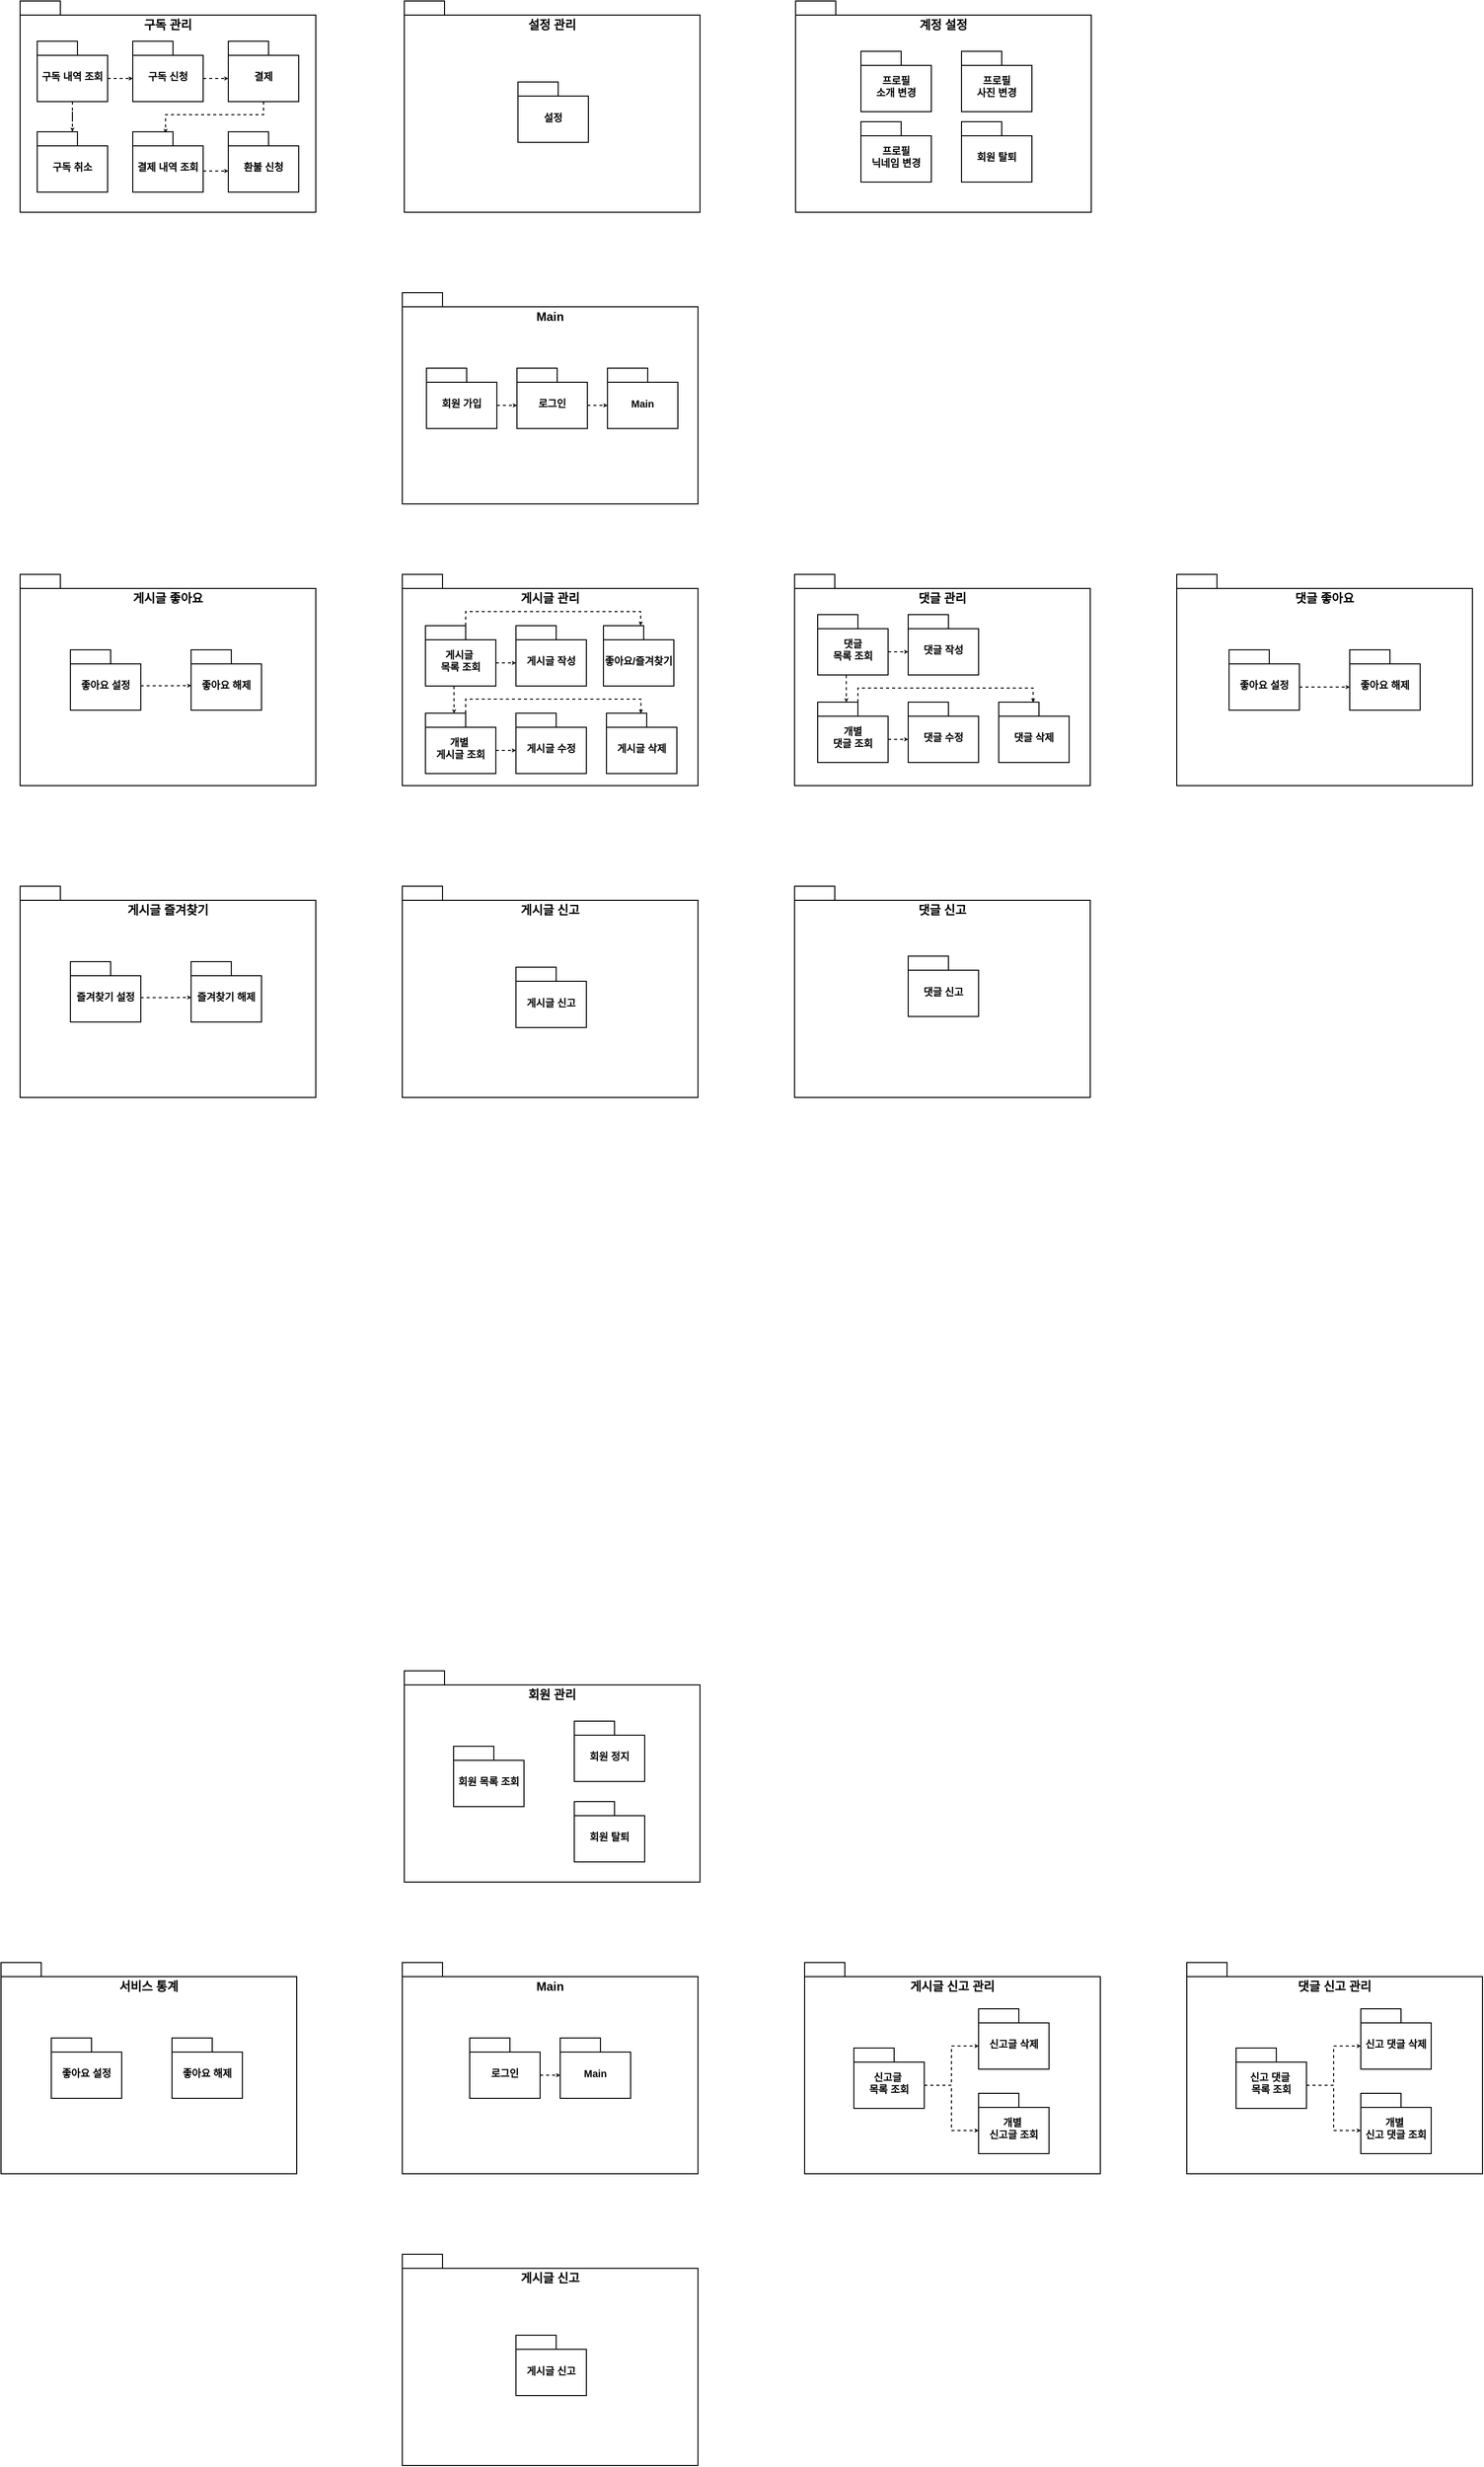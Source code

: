 <mxfile version="28.0.5">
  <diagram name="페이지-1" id="LSf1G-oPDong2yc2xEMc">
    <mxGraphModel dx="2032" dy="1912" grid="1" gridSize="10" guides="1" tooltips="1" connect="1" arrows="1" fold="1" page="1" pageScale="1" pageWidth="827" pageHeight="1169" math="0" shadow="0">
      <root>
        <mxCell id="0" />
        <mxCell id="1" parent="0" />
        <mxCell id="U2t62KzwQnv9q3FTE6Ki-7" value="게시글 관리" style="shape=folder;fontStyle=1;spacingTop=10;tabWidth=40;tabHeight=14;tabPosition=left;html=1;whiteSpace=wrap;verticalAlign=top;" parent="1" vertex="1">
          <mxGeometry x="90" y="80" width="294" height="210" as="geometry" />
        </mxCell>
        <mxCell id="U2t62KzwQnv9q3FTE6Ki-10" value="게시글&amp;nbsp;&lt;div&gt;목록 조회&lt;/div&gt;" style="shape=folder;fontStyle=1;spacingTop=10;tabWidth=40;tabHeight=14;tabPosition=left;html=1;whiteSpace=wrap;verticalAlign=middle;fontSize=10;" parent="1" vertex="1">
          <mxGeometry x="113" y="131" width="70" height="60" as="geometry" />
        </mxCell>
        <mxCell id="U2t62KzwQnv9q3FTE6Ki-11" value="게시글 작성" style="shape=folder;fontStyle=1;spacingTop=10;tabWidth=40;tabHeight=14;tabPosition=left;html=1;whiteSpace=wrap;verticalAlign=middle;fontSize=10;" parent="1" vertex="1">
          <mxGeometry x="203" y="131" width="70" height="60" as="geometry" />
        </mxCell>
        <mxCell id="U2t62KzwQnv9q3FTE6Ki-12" value="게시글 수정" style="shape=folder;fontStyle=1;spacingTop=10;tabWidth=40;tabHeight=14;tabPosition=left;html=1;whiteSpace=wrap;verticalAlign=middle;fontSize=10;" parent="1" vertex="1">
          <mxGeometry x="203" y="218" width="70" height="60" as="geometry" />
        </mxCell>
        <mxCell id="U2t62KzwQnv9q3FTE6Ki-13" value="개별&amp;nbsp;&lt;div&gt;게시글&amp;nbsp;&lt;span style=&quot;background-color: transparent; color: light-dark(rgb(0, 0, 0), rgb(255, 255, 255));&quot;&gt;조회&lt;/span&gt;&lt;/div&gt;" style="shape=folder;fontStyle=1;spacingTop=10;tabWidth=40;tabHeight=14;tabPosition=left;html=1;whiteSpace=wrap;verticalAlign=middle;fontSize=10;" parent="1" vertex="1">
          <mxGeometry x="113" y="218" width="70" height="60" as="geometry" />
        </mxCell>
        <mxCell id="U2t62KzwQnv9q3FTE6Ki-14" value="게시글 삭제" style="shape=folder;fontStyle=1;spacingTop=10;tabWidth=40;tabHeight=14;tabPosition=left;html=1;whiteSpace=wrap;verticalAlign=middle;fontSize=10;" parent="1" vertex="1">
          <mxGeometry x="293" y="218" width="70" height="60" as="geometry" />
        </mxCell>
        <mxCell id="U2t62KzwQnv9q3FTE6Ki-16" style="edgeStyle=orthogonalEdgeStyle;rounded=0;orthogonalLoop=1;jettySize=auto;html=1;exitX=0;exitY=0;exitDx=70;exitDy=37;exitPerimeter=0;entryX=0;entryY=0;entryDx=0;entryDy=37;entryPerimeter=0;dashed=1;startSize=1;endSize=1;" parent="1" source="U2t62KzwQnv9q3FTE6Ki-10" target="U2t62KzwQnv9q3FTE6Ki-11" edge="1">
          <mxGeometry relative="1" as="geometry" />
        </mxCell>
        <mxCell id="U2t62KzwQnv9q3FTE6Ki-19" style="edgeStyle=orthogonalEdgeStyle;rounded=0;orthogonalLoop=1;jettySize=auto;html=1;exitX=0.405;exitY=1.003;exitDx=0;exitDy=0;exitPerimeter=0;entryX=0.407;entryY=0.003;entryDx=0;entryDy=0;entryPerimeter=0;dashed=1;startSize=1;endSize=1;" parent="1" source="U2t62KzwQnv9q3FTE6Ki-10" target="U2t62KzwQnv9q3FTE6Ki-13" edge="1">
          <mxGeometry relative="1" as="geometry">
            <mxPoint x="141.31" y="191.24" as="sourcePoint" />
            <mxPoint x="141.52" y="217.52" as="targetPoint" />
          </mxGeometry>
        </mxCell>
        <mxCell id="U2t62KzwQnv9q3FTE6Ki-21" style="edgeStyle=orthogonalEdgeStyle;rounded=0;orthogonalLoop=1;jettySize=auto;html=1;exitX=0;exitY=0;exitDx=70;exitDy=37;exitPerimeter=0;entryX=0;entryY=0;entryDx=0;entryDy=37;entryPerimeter=0;dashed=1;strokeColor=default;align=center;verticalAlign=middle;fontFamily=Helvetica;fontSize=11;fontColor=default;labelBackgroundColor=default;startSize=1;endArrow=classic;endSize=1;" parent="1" source="U2t62KzwQnv9q3FTE6Ki-13" target="U2t62KzwQnv9q3FTE6Ki-12" edge="1">
          <mxGeometry relative="1" as="geometry" />
        </mxCell>
        <mxCell id="U2t62KzwQnv9q3FTE6Ki-23" style="edgeStyle=orthogonalEdgeStyle;rounded=0;orthogonalLoop=1;jettySize=auto;html=1;exitX=0;exitY=0;exitDx=40;exitDy=0;exitPerimeter=0;entryX=0.489;entryY=0.006;entryDx=0;entryDy=0;entryPerimeter=0;dashed=1;strokeColor=default;align=center;verticalAlign=middle;fontFamily=Helvetica;fontSize=11;fontColor=default;labelBackgroundColor=default;startSize=1;endArrow=classic;endSize=1;" parent="1" source="U2t62KzwQnv9q3FTE6Ki-13" target="U2t62KzwQnv9q3FTE6Ki-14" edge="1">
          <mxGeometry relative="1" as="geometry">
            <mxPoint x="310" y="201" as="sourcePoint" />
            <mxPoint x="330" y="201" as="targetPoint" />
            <Array as="points">
              <mxPoint x="153" y="204" />
              <mxPoint x="327" y="204" />
            </Array>
          </mxGeometry>
        </mxCell>
        <mxCell id="U2t62KzwQnv9q3FTE6Ki-25" value="댓글 관리" style="shape=folder;fontStyle=1;spacingTop=10;tabWidth=40;tabHeight=14;tabPosition=left;html=1;whiteSpace=wrap;verticalAlign=top;" parent="1" vertex="1">
          <mxGeometry x="480" y="80" width="294" height="210" as="geometry" />
        </mxCell>
        <mxCell id="U2t62KzwQnv9q3FTE6Ki-26" value="댓글&lt;br&gt;&lt;div&gt;목록 조회&lt;/div&gt;" style="shape=folder;fontStyle=1;spacingTop=10;tabWidth=40;tabHeight=14;tabPosition=left;html=1;whiteSpace=wrap;verticalAlign=middle;fontSize=10;" parent="1" vertex="1">
          <mxGeometry x="503" y="120" width="70" height="60" as="geometry" />
        </mxCell>
        <mxCell id="U2t62KzwQnv9q3FTE6Ki-27" value="댓글 작성" style="shape=folder;fontStyle=1;spacingTop=10;tabWidth=40;tabHeight=14;tabPosition=left;html=1;whiteSpace=wrap;verticalAlign=middle;fontSize=10;" parent="1" vertex="1">
          <mxGeometry x="593" y="120" width="70" height="60" as="geometry" />
        </mxCell>
        <mxCell id="U2t62KzwQnv9q3FTE6Ki-28" value="댓글 수정" style="shape=folder;fontStyle=1;spacingTop=10;tabWidth=40;tabHeight=14;tabPosition=left;html=1;whiteSpace=wrap;verticalAlign=middle;fontSize=10;" parent="1" vertex="1">
          <mxGeometry x="593" y="207" width="70" height="60" as="geometry" />
        </mxCell>
        <mxCell id="U2t62KzwQnv9q3FTE6Ki-29" value="개별&lt;br&gt;&lt;div&gt;댓글&amp;nbsp;&lt;span style=&quot;background-color: transparent; color: light-dark(rgb(0, 0, 0), rgb(255, 255, 255));&quot;&gt;조회&lt;/span&gt;&lt;/div&gt;" style="shape=folder;fontStyle=1;spacingTop=10;tabWidth=40;tabHeight=14;tabPosition=left;html=1;whiteSpace=wrap;verticalAlign=middle;fontSize=10;" parent="1" vertex="1">
          <mxGeometry x="503" y="207" width="70" height="60" as="geometry" />
        </mxCell>
        <mxCell id="U2t62KzwQnv9q3FTE6Ki-30" value="댓글 삭제" style="shape=folder;fontStyle=1;spacingTop=10;tabWidth=40;tabHeight=14;tabPosition=left;html=1;whiteSpace=wrap;verticalAlign=middle;fontSize=10;" parent="1" vertex="1">
          <mxGeometry x="683" y="207" width="70" height="60" as="geometry" />
        </mxCell>
        <mxCell id="U2t62KzwQnv9q3FTE6Ki-31" style="edgeStyle=orthogonalEdgeStyle;rounded=0;orthogonalLoop=1;jettySize=auto;html=1;exitX=0;exitY=0;exitDx=70;exitDy=37;exitPerimeter=0;entryX=0;entryY=0;entryDx=0;entryDy=37;entryPerimeter=0;dashed=1;startSize=1;endSize=1;" parent="1" source="U2t62KzwQnv9q3FTE6Ki-26" target="U2t62KzwQnv9q3FTE6Ki-27" edge="1">
          <mxGeometry relative="1" as="geometry" />
        </mxCell>
        <mxCell id="U2t62KzwQnv9q3FTE6Ki-32" style="edgeStyle=orthogonalEdgeStyle;rounded=0;orthogonalLoop=1;jettySize=auto;html=1;exitX=0.405;exitY=1.003;exitDx=0;exitDy=0;exitPerimeter=0;entryX=0.407;entryY=0.003;entryDx=0;entryDy=0;entryPerimeter=0;dashed=1;startSize=1;endSize=1;" parent="1" source="U2t62KzwQnv9q3FTE6Ki-26" target="U2t62KzwQnv9q3FTE6Ki-29" edge="1">
          <mxGeometry relative="1" as="geometry">
            <mxPoint x="531.31" y="180.24" as="sourcePoint" />
            <mxPoint x="531.52" y="206.52" as="targetPoint" />
          </mxGeometry>
        </mxCell>
        <mxCell id="U2t62KzwQnv9q3FTE6Ki-33" style="edgeStyle=orthogonalEdgeStyle;rounded=0;orthogonalLoop=1;jettySize=auto;html=1;exitX=0;exitY=0;exitDx=70;exitDy=37;exitPerimeter=0;entryX=0;entryY=0;entryDx=0;entryDy=37;entryPerimeter=0;dashed=1;strokeColor=default;align=center;verticalAlign=middle;fontFamily=Helvetica;fontSize=11;fontColor=default;labelBackgroundColor=default;startSize=1;endArrow=classic;endSize=1;" parent="1" source="U2t62KzwQnv9q3FTE6Ki-29" target="U2t62KzwQnv9q3FTE6Ki-28" edge="1">
          <mxGeometry relative="1" as="geometry" />
        </mxCell>
        <mxCell id="U2t62KzwQnv9q3FTE6Ki-34" style="edgeStyle=orthogonalEdgeStyle;rounded=0;orthogonalLoop=1;jettySize=auto;html=1;exitX=0;exitY=0;exitDx=40;exitDy=0;exitPerimeter=0;entryX=0.489;entryY=0.006;entryDx=0;entryDy=0;entryPerimeter=0;dashed=1;strokeColor=default;align=center;verticalAlign=middle;fontFamily=Helvetica;fontSize=11;fontColor=default;labelBackgroundColor=default;startSize=1;endArrow=classic;endSize=1;" parent="1" source="U2t62KzwQnv9q3FTE6Ki-29" target="U2t62KzwQnv9q3FTE6Ki-30" edge="1">
          <mxGeometry relative="1" as="geometry">
            <mxPoint x="700" y="190" as="sourcePoint" />
            <mxPoint x="720" y="190" as="targetPoint" />
            <Array as="points">
              <mxPoint x="543" y="193" />
              <mxPoint x="717" y="193" />
            </Array>
          </mxGeometry>
        </mxCell>
        <mxCell id="U2t62KzwQnv9q3FTE6Ki-35" value="Main" style="shape=folder;fontStyle=1;spacingTop=10;tabWidth=40;tabHeight=14;tabPosition=left;html=1;whiteSpace=wrap;verticalAlign=top;" parent="1" vertex="1">
          <mxGeometry x="90" y="-200" width="294" height="210" as="geometry" />
        </mxCell>
        <mxCell id="U2t62KzwQnv9q3FTE6Ki-36" value="로그인" style="shape=folder;fontStyle=1;spacingTop=10;tabWidth=40;tabHeight=14;tabPosition=left;html=1;whiteSpace=wrap;verticalAlign=middle;fontSize=10;" parent="1" vertex="1">
          <mxGeometry x="204" y="-125" width="70" height="60" as="geometry" />
        </mxCell>
        <mxCell id="U2t62KzwQnv9q3FTE6Ki-37" value="Main" style="shape=folder;fontStyle=1;spacingTop=10;tabWidth=40;tabHeight=14;tabPosition=left;html=1;whiteSpace=wrap;verticalAlign=middle;fontSize=10;" parent="1" vertex="1">
          <mxGeometry x="294" y="-125" width="70" height="60" as="geometry" />
        </mxCell>
        <mxCell id="U2t62KzwQnv9q3FTE6Ki-41" style="edgeStyle=orthogonalEdgeStyle;rounded=0;orthogonalLoop=1;jettySize=auto;html=1;exitX=0;exitY=0;exitDx=70;exitDy=37;exitPerimeter=0;entryX=0;entryY=0;entryDx=0;entryDy=37;entryPerimeter=0;dashed=1;startSize=1;endSize=1;" parent="1" source="U2t62KzwQnv9q3FTE6Ki-36" target="U2t62KzwQnv9q3FTE6Ki-37" edge="1">
          <mxGeometry relative="1" as="geometry" />
        </mxCell>
        <mxCell id="U2t62KzwQnv9q3FTE6Ki-45" style="edgeStyle=orthogonalEdgeStyle;rounded=0;orthogonalLoop=1;jettySize=auto;html=1;exitX=0;exitY=0;exitDx=70;exitDy=37;exitPerimeter=0;entryX=0;entryY=0;entryDx=0;entryDy=37;entryPerimeter=0;dashed=1;startSize=1;endSize=1;" parent="1" source="U2t62KzwQnv9q3FTE6Ki-46" edge="1">
          <mxGeometry relative="1" as="geometry">
            <mxPoint x="204" y="-88" as="targetPoint" />
          </mxGeometry>
        </mxCell>
        <mxCell id="U2t62KzwQnv9q3FTE6Ki-46" value="회원 가입" style="shape=folder;fontStyle=1;spacingTop=10;tabWidth=40;tabHeight=14;tabPosition=left;html=1;whiteSpace=wrap;verticalAlign=middle;fontSize=10;" parent="1" vertex="1">
          <mxGeometry x="114" y="-125" width="70" height="60" as="geometry" />
        </mxCell>
        <mxCell id="U2t62KzwQnv9q3FTE6Ki-47" value="좋아요/즐겨찾기" style="shape=folder;fontStyle=1;spacingTop=10;tabWidth=40;tabHeight=14;tabPosition=left;html=1;whiteSpace=wrap;verticalAlign=middle;fontSize=10;" parent="1" vertex="1">
          <mxGeometry x="290" y="131" width="70" height="60" as="geometry" />
        </mxCell>
        <mxCell id="U2t62KzwQnv9q3FTE6Ki-48" style="edgeStyle=orthogonalEdgeStyle;rounded=0;orthogonalLoop=1;jettySize=auto;html=1;exitX=0;exitY=0;exitDx=40;exitDy=0;exitPerimeter=0;entryX=0.489;entryY=0.006;entryDx=0;entryDy=0;entryPerimeter=0;dashed=1;strokeColor=default;align=center;verticalAlign=middle;fontFamily=Helvetica;fontSize=11;fontColor=default;labelBackgroundColor=default;startSize=1;endArrow=classic;endSize=1;" parent="1" edge="1">
          <mxGeometry relative="1" as="geometry">
            <mxPoint x="153" y="131" as="sourcePoint" />
            <mxPoint x="327" y="131" as="targetPoint" />
            <Array as="points">
              <mxPoint x="153" y="117" />
              <mxPoint x="327" y="117" />
            </Array>
          </mxGeometry>
        </mxCell>
        <mxCell id="U2t62KzwQnv9q3FTE6Ki-49" value="게시글 신고" style="shape=folder;fontStyle=1;spacingTop=10;tabWidth=40;tabHeight=14;tabPosition=left;html=1;whiteSpace=wrap;verticalAlign=top;" parent="1" vertex="1">
          <mxGeometry x="90" y="390" width="294" height="210" as="geometry" />
        </mxCell>
        <mxCell id="U2t62KzwQnv9q3FTE6Ki-50" value="게시글 신고" style="shape=folder;fontStyle=1;spacingTop=10;tabWidth=40;tabHeight=14;tabPosition=left;html=1;whiteSpace=wrap;verticalAlign=middle;fontSize=10;" parent="1" vertex="1">
          <mxGeometry x="203" y="470.5" width="70" height="60" as="geometry" />
        </mxCell>
        <mxCell id="U2t62KzwQnv9q3FTE6Ki-51" value="댓글 신고" style="shape=folder;fontStyle=1;spacingTop=10;tabWidth=40;tabHeight=14;tabPosition=left;html=1;whiteSpace=wrap;verticalAlign=top;" parent="1" vertex="1">
          <mxGeometry x="480" y="390" width="294" height="210" as="geometry" />
        </mxCell>
        <mxCell id="U2t62KzwQnv9q3FTE6Ki-52" value="댓글 신고" style="shape=folder;fontStyle=1;spacingTop=10;tabWidth=40;tabHeight=14;tabPosition=left;html=1;whiteSpace=wrap;verticalAlign=middle;fontSize=10;" parent="1" vertex="1">
          <mxGeometry x="593" y="459.5" width="70" height="60" as="geometry" />
        </mxCell>
        <mxCell id="U2t62KzwQnv9q3FTE6Ki-53" value="게시글 좋아요" style="shape=folder;fontStyle=1;spacingTop=10;tabWidth=40;tabHeight=14;tabPosition=left;html=1;whiteSpace=wrap;verticalAlign=top;" parent="1" vertex="1">
          <mxGeometry x="-290" y="80" width="294" height="210" as="geometry" />
        </mxCell>
        <mxCell id="U2t62KzwQnv9q3FTE6Ki-54" value="좋아요 설정" style="shape=folder;fontStyle=1;spacingTop=10;tabWidth=40;tabHeight=14;tabPosition=left;html=1;whiteSpace=wrap;verticalAlign=middle;fontSize=10;" parent="1" vertex="1">
          <mxGeometry x="-240" y="155" width="70" height="60" as="geometry" />
        </mxCell>
        <mxCell id="U2t62KzwQnv9q3FTE6Ki-57" value="좋아요 해제" style="shape=folder;fontStyle=1;spacingTop=10;tabWidth=40;tabHeight=14;tabPosition=left;html=1;whiteSpace=wrap;verticalAlign=middle;fontSize=10;" parent="1" vertex="1">
          <mxGeometry x="-120" y="155" width="70" height="60" as="geometry" />
        </mxCell>
        <mxCell id="U2t62KzwQnv9q3FTE6Ki-58" value="좋아요 해제" style="shape=folder;fontStyle=1;spacingTop=10;tabWidth=40;tabHeight=14;tabPosition=left;html=1;whiteSpace=wrap;verticalAlign=middle;fontSize=10;" parent="1" vertex="1">
          <mxGeometry x="1030" y="155" width="70" height="60" as="geometry" />
        </mxCell>
        <mxCell id="U2t62KzwQnv9q3FTE6Ki-59" value="좋아요 설정" style="shape=folder;fontStyle=1;spacingTop=10;tabWidth=40;tabHeight=14;tabPosition=left;html=1;whiteSpace=wrap;verticalAlign=middle;fontSize=10;" parent="1" vertex="1">
          <mxGeometry x="910" y="155" width="70" height="60" as="geometry" />
        </mxCell>
        <mxCell id="U2t62KzwQnv9q3FTE6Ki-60" value="댓글 좋아요" style="shape=folder;fontStyle=1;spacingTop=10;tabWidth=40;tabHeight=14;tabPosition=left;html=1;whiteSpace=wrap;verticalAlign=top;" parent="1" vertex="1">
          <mxGeometry x="860" y="80" width="294" height="210" as="geometry" />
        </mxCell>
        <mxCell id="U2t62KzwQnv9q3FTE6Ki-61" value="좋아요 설정" style="shape=folder;fontStyle=1;spacingTop=10;tabWidth=40;tabHeight=14;tabPosition=left;html=1;whiteSpace=wrap;verticalAlign=middle;fontSize=10;" parent="1" vertex="1">
          <mxGeometry x="912" y="155" width="70" height="60" as="geometry" />
        </mxCell>
        <mxCell id="U2t62KzwQnv9q3FTE6Ki-62" value="좋아요 해제" style="shape=folder;fontStyle=1;spacingTop=10;tabWidth=40;tabHeight=14;tabPosition=left;html=1;whiteSpace=wrap;verticalAlign=middle;fontSize=10;" parent="1" vertex="1">
          <mxGeometry x="1032" y="155" width="70" height="60" as="geometry" />
        </mxCell>
        <mxCell id="U2t62KzwQnv9q3FTE6Ki-63" style="edgeStyle=orthogonalEdgeStyle;rounded=0;orthogonalLoop=1;jettySize=auto;html=1;exitX=0.997;exitY=0.596;exitDx=0;exitDy=0;exitPerimeter=0;entryX=0.004;entryY=0.593;entryDx=0;entryDy=0;entryPerimeter=0;dashed=1;startSize=1;endSize=1;" parent="1" source="U2t62KzwQnv9q3FTE6Ki-54" target="U2t62KzwQnv9q3FTE6Ki-57" edge="1">
          <mxGeometry relative="1" as="geometry">
            <mxPoint x="-170" y="191" as="sourcePoint" />
            <mxPoint x="-150" y="191" as="targetPoint" />
          </mxGeometry>
        </mxCell>
        <mxCell id="U2t62KzwQnv9q3FTE6Ki-64" style="edgeStyle=orthogonalEdgeStyle;rounded=0;orthogonalLoop=1;jettySize=auto;html=1;exitX=0;exitY=0;exitDx=70;exitDy=37;exitPerimeter=0;entryX=0;entryY=0;entryDx=0;entryDy=37;entryPerimeter=0;dashed=1;startSize=1;endSize=1;" parent="1" source="U2t62KzwQnv9q3FTE6Ki-61" target="U2t62KzwQnv9q3FTE6Ki-62" edge="1">
          <mxGeometry relative="1" as="geometry">
            <mxPoint x="990.21" y="191" as="sourcePoint" />
            <mxPoint x="1040.21" y="191" as="targetPoint" />
          </mxGeometry>
        </mxCell>
        <mxCell id="U2t62KzwQnv9q3FTE6Ki-65" value="게시글 즐겨찾기" style="shape=folder;fontStyle=1;spacingTop=10;tabWidth=40;tabHeight=14;tabPosition=left;html=1;whiteSpace=wrap;verticalAlign=top;" parent="1" vertex="1">
          <mxGeometry x="-290" y="390" width="294" height="210" as="geometry" />
        </mxCell>
        <mxCell id="U2t62KzwQnv9q3FTE6Ki-66" value="즐겨찾기 설정" style="shape=folder;fontStyle=1;spacingTop=10;tabWidth=40;tabHeight=14;tabPosition=left;html=1;whiteSpace=wrap;verticalAlign=middle;fontSize=10;" parent="1" vertex="1">
          <mxGeometry x="-240" y="465" width="70" height="60" as="geometry" />
        </mxCell>
        <mxCell id="U2t62KzwQnv9q3FTE6Ki-67" value="즐겨찾기 해제" style="shape=folder;fontStyle=1;spacingTop=10;tabWidth=40;tabHeight=14;tabPosition=left;html=1;whiteSpace=wrap;verticalAlign=middle;fontSize=10;" parent="1" vertex="1">
          <mxGeometry x="-120" y="465" width="70" height="60" as="geometry" />
        </mxCell>
        <mxCell id="U2t62KzwQnv9q3FTE6Ki-68" style="edgeStyle=orthogonalEdgeStyle;rounded=0;orthogonalLoop=1;jettySize=auto;html=1;exitX=0.997;exitY=0.596;exitDx=0;exitDy=0;exitPerimeter=0;entryX=0.004;entryY=0.593;entryDx=0;entryDy=0;entryPerimeter=0;dashed=1;startSize=1;endSize=1;" parent="1" source="U2t62KzwQnv9q3FTE6Ki-66" target="U2t62KzwQnv9q3FTE6Ki-67" edge="1">
          <mxGeometry relative="1" as="geometry">
            <mxPoint x="-170" y="501" as="sourcePoint" />
            <mxPoint x="-150" y="501" as="targetPoint" />
          </mxGeometry>
        </mxCell>
        <mxCell id="U2t62KzwQnv9q3FTE6Ki-69" value="설정 관리" style="shape=folder;fontStyle=1;spacingTop=10;tabWidth=40;tabHeight=14;tabPosition=left;html=1;whiteSpace=wrap;verticalAlign=top;" parent="1" vertex="1">
          <mxGeometry x="92" y="-490" width="294" height="210" as="geometry" />
        </mxCell>
        <mxCell id="U2t62KzwQnv9q3FTE6Ki-70" value="설정" style="shape=folder;fontStyle=1;spacingTop=10;tabWidth=40;tabHeight=14;tabPosition=left;html=1;whiteSpace=wrap;verticalAlign=middle;fontSize=10;" parent="1" vertex="1">
          <mxGeometry x="205" y="-409.5" width="70" height="60" as="geometry" />
        </mxCell>
        <mxCell id="U2t62KzwQnv9q3FTE6Ki-71" value="구독 관리" style="shape=folder;fontStyle=1;spacingTop=10;tabWidth=40;tabHeight=14;tabPosition=left;html=1;whiteSpace=wrap;verticalAlign=top;" parent="1" vertex="1">
          <mxGeometry x="-290" y="-490" width="294" height="210" as="geometry" />
        </mxCell>
        <mxCell id="U2t62KzwQnv9q3FTE6Ki-82" style="edgeStyle=orthogonalEdgeStyle;rounded=0;orthogonalLoop=1;jettySize=auto;html=1;exitX=0.5;exitY=1;exitDx=0;exitDy=0;exitPerimeter=0;dashed=1;strokeColor=default;align=center;verticalAlign=middle;fontFamily=Helvetica;fontSize=11;fontColor=default;labelBackgroundColor=default;startSize=1;endArrow=classic;endSize=1;" parent="1" source="U2t62KzwQnv9q3FTE6Ki-72" target="U2t62KzwQnv9q3FTE6Ki-77" edge="1">
          <mxGeometry relative="1" as="geometry" />
        </mxCell>
        <mxCell id="U2t62KzwQnv9q3FTE6Ki-72" value="구독 내역 조회" style="shape=folder;fontStyle=1;spacingTop=10;tabWidth=40;tabHeight=14;tabPosition=left;html=1;whiteSpace=wrap;verticalAlign=middle;fontSize=10;" parent="1" vertex="1">
          <mxGeometry x="-273" y="-450" width="70" height="60" as="geometry" />
        </mxCell>
        <mxCell id="U2t62KzwQnv9q3FTE6Ki-73" value="계정 설정" style="shape=folder;fontStyle=1;spacingTop=10;tabWidth=40;tabHeight=14;tabPosition=left;html=1;whiteSpace=wrap;verticalAlign=top;" parent="1" vertex="1">
          <mxGeometry x="481" y="-490" width="294" height="210" as="geometry" />
        </mxCell>
        <mxCell id="U2t62KzwQnv9q3FTE6Ki-74" value="프로필&lt;br&gt;소개 변경" style="shape=folder;fontStyle=1;spacingTop=10;tabWidth=40;tabHeight=14;tabPosition=left;html=1;whiteSpace=wrap;verticalAlign=middle;fontSize=10;" parent="1" vertex="1">
          <mxGeometry x="546" y="-440" width="70" height="60" as="geometry" />
        </mxCell>
        <mxCell id="U2t62KzwQnv9q3FTE6Ki-75" value="구독 신청" style="shape=folder;fontStyle=1;spacingTop=10;tabWidth=40;tabHeight=14;tabPosition=left;html=1;whiteSpace=wrap;verticalAlign=middle;fontSize=10;" parent="1" vertex="1">
          <mxGeometry x="-178" y="-450" width="70" height="60" as="geometry" />
        </mxCell>
        <mxCell id="U2t62KzwQnv9q3FTE6Ki-76" value="결제" style="shape=folder;fontStyle=1;spacingTop=10;tabWidth=40;tabHeight=14;tabPosition=left;html=1;whiteSpace=wrap;verticalAlign=middle;fontSize=10;" parent="1" vertex="1">
          <mxGeometry x="-83" y="-450" width="70" height="60" as="geometry" />
        </mxCell>
        <mxCell id="U2t62KzwQnv9q3FTE6Ki-77" value="구독 취소" style="shape=folder;fontStyle=1;spacingTop=10;tabWidth=40;tabHeight=14;tabPosition=left;html=1;whiteSpace=wrap;verticalAlign=middle;fontSize=10;" parent="1" vertex="1">
          <mxGeometry x="-273" y="-360" width="70" height="60" as="geometry" />
        </mxCell>
        <mxCell id="U2t62KzwQnv9q3FTE6Ki-84" style="edgeStyle=orthogonalEdgeStyle;rounded=0;orthogonalLoop=1;jettySize=auto;html=1;dashed=1;strokeColor=default;align=center;verticalAlign=middle;fontFamily=Helvetica;fontSize=11;fontColor=default;labelBackgroundColor=default;startSize=1;endArrow=classic;endSize=1;" parent="1" edge="1">
          <mxGeometry relative="1" as="geometry">
            <mxPoint x="-108" y="-321" as="sourcePoint" />
            <mxPoint x="-83" y="-321" as="targetPoint" />
          </mxGeometry>
        </mxCell>
        <mxCell id="U2t62KzwQnv9q3FTE6Ki-78" value="결제 내역 조회" style="shape=folder;fontStyle=1;spacingTop=10;tabWidth=40;tabHeight=14;tabPosition=left;html=1;whiteSpace=wrap;verticalAlign=middle;fontSize=10;" parent="1" vertex="1">
          <mxGeometry x="-178" y="-360" width="70" height="60" as="geometry" />
        </mxCell>
        <mxCell id="U2t62KzwQnv9q3FTE6Ki-79" value="환불 신청" style="shape=folder;fontStyle=1;spacingTop=10;tabWidth=40;tabHeight=14;tabPosition=left;html=1;whiteSpace=wrap;verticalAlign=middle;fontSize=10;" parent="1" vertex="1">
          <mxGeometry x="-83" y="-360" width="70" height="60" as="geometry" />
        </mxCell>
        <mxCell id="U2t62KzwQnv9q3FTE6Ki-80" style="edgeStyle=orthogonalEdgeStyle;rounded=0;orthogonalLoop=1;jettySize=auto;html=1;exitX=0;exitY=0;exitDx=70;exitDy=37;exitPerimeter=0;entryX=0;entryY=0;entryDx=0;entryDy=37;entryPerimeter=0;dashed=1;strokeColor=default;align=center;verticalAlign=middle;fontFamily=Helvetica;fontSize=11;fontColor=default;labelBackgroundColor=default;startSize=1;endArrow=classic;endSize=1;" parent="1" source="U2t62KzwQnv9q3FTE6Ki-72" target="U2t62KzwQnv9q3FTE6Ki-75" edge="1">
          <mxGeometry relative="1" as="geometry" />
        </mxCell>
        <mxCell id="U2t62KzwQnv9q3FTE6Ki-81" style="edgeStyle=orthogonalEdgeStyle;rounded=0;orthogonalLoop=1;jettySize=auto;html=1;exitX=0;exitY=0;exitDx=70;exitDy=37;exitPerimeter=0;entryX=0;entryY=0;entryDx=0;entryDy=37;entryPerimeter=0;dashed=1;strokeColor=default;align=center;verticalAlign=middle;fontFamily=Helvetica;fontSize=11;fontColor=default;labelBackgroundColor=default;startSize=1;endArrow=classic;endSize=1;" parent="1" source="U2t62KzwQnv9q3FTE6Ki-75" target="U2t62KzwQnv9q3FTE6Ki-76" edge="1">
          <mxGeometry relative="1" as="geometry" />
        </mxCell>
        <mxCell id="U2t62KzwQnv9q3FTE6Ki-83" style="edgeStyle=orthogonalEdgeStyle;rounded=0;orthogonalLoop=1;jettySize=auto;html=1;entryX=0.466;entryY=0.019;entryDx=0;entryDy=0;entryPerimeter=0;dashed=1;strokeColor=default;align=center;verticalAlign=middle;fontFamily=Helvetica;fontSize=11;fontColor=default;labelBackgroundColor=default;startSize=1;endArrow=classic;endSize=1;" parent="1" source="U2t62KzwQnv9q3FTE6Ki-76" target="U2t62KzwQnv9q3FTE6Ki-78" edge="1">
          <mxGeometry relative="1" as="geometry">
            <Array as="points">
              <mxPoint x="-48" y="-377" />
              <mxPoint x="-145" y="-377" />
            </Array>
          </mxGeometry>
        </mxCell>
        <mxCell id="x-kcLSuFVJ4WcSOrK4Yc-3" value="프로필&lt;br&gt;사진 변경" style="shape=folder;fontStyle=1;spacingTop=10;tabWidth=40;tabHeight=14;tabPosition=left;html=1;whiteSpace=wrap;verticalAlign=middle;fontSize=10;" parent="1" vertex="1">
          <mxGeometry x="646" y="-440" width="70" height="60" as="geometry" />
        </mxCell>
        <mxCell id="x-kcLSuFVJ4WcSOrK4Yc-4" value="프로필&lt;br&gt;닉네임 변경" style="shape=folder;fontStyle=1;spacingTop=10;tabWidth=40;tabHeight=14;tabPosition=left;html=1;whiteSpace=wrap;verticalAlign=middle;fontSize=10;" parent="1" vertex="1">
          <mxGeometry x="546" y="-370" width="70" height="60" as="geometry" />
        </mxCell>
        <mxCell id="x-kcLSuFVJ4WcSOrK4Yc-5" value="회원 탈퇴" style="shape=folder;fontStyle=1;spacingTop=10;tabWidth=40;tabHeight=14;tabPosition=left;html=1;whiteSpace=wrap;verticalAlign=middle;fontSize=10;" parent="1" vertex="1">
          <mxGeometry x="646" y="-370" width="70" height="60" as="geometry" />
        </mxCell>
        <mxCell id="x-kcLSuFVJ4WcSOrK4Yc-6" value="게시글 신고 관리" style="shape=folder;fontStyle=1;spacingTop=10;tabWidth=40;tabHeight=14;tabPosition=left;html=1;whiteSpace=wrap;verticalAlign=top;" parent="1" vertex="1">
          <mxGeometry x="490" y="1460" width="294" height="210" as="geometry" />
        </mxCell>
        <mxCell id="x-kcLSuFVJ4WcSOrK4Yc-7" value="신고글&amp;nbsp;&lt;div&gt;목록 조회&lt;/div&gt;" style="shape=folder;fontStyle=1;spacingTop=10;tabWidth=40;tabHeight=14;tabPosition=left;html=1;whiteSpace=wrap;verticalAlign=middle;fontSize=10;" parent="1" vertex="1">
          <mxGeometry x="539" y="1545" width="70" height="60" as="geometry" />
        </mxCell>
        <mxCell id="x-kcLSuFVJ4WcSOrK4Yc-8" value="신고글 삭제" style="shape=folder;fontStyle=1;spacingTop=10;tabWidth=40;tabHeight=14;tabPosition=left;html=1;whiteSpace=wrap;verticalAlign=middle;fontSize=10;" parent="1" vertex="1">
          <mxGeometry x="663" y="1506" width="70" height="60" as="geometry" />
        </mxCell>
        <mxCell id="x-kcLSuFVJ4WcSOrK4Yc-10" value="개별&amp;nbsp;&lt;div&gt;신고글&amp;nbsp;&lt;span style=&quot;background-color: transparent; color: light-dark(rgb(0, 0, 0), rgb(255, 255, 255));&quot;&gt;조회&lt;/span&gt;&lt;/div&gt;" style="shape=folder;fontStyle=1;spacingTop=10;tabWidth=40;tabHeight=14;tabPosition=left;html=1;whiteSpace=wrap;verticalAlign=middle;fontSize=10;" parent="1" vertex="1">
          <mxGeometry x="663" y="1590" width="70" height="60" as="geometry" />
        </mxCell>
        <mxCell id="x-kcLSuFVJ4WcSOrK4Yc-12" style="edgeStyle=orthogonalEdgeStyle;rounded=0;orthogonalLoop=1;jettySize=auto;html=1;exitX=0;exitY=0;exitDx=70;exitDy=37;exitPerimeter=0;entryX=0;entryY=0;entryDx=0;entryDy=37;entryPerimeter=0;dashed=1;startSize=1;endSize=1;" parent="1" source="x-kcLSuFVJ4WcSOrK4Yc-7" target="x-kcLSuFVJ4WcSOrK4Yc-8" edge="1">
          <mxGeometry relative="1" as="geometry" />
        </mxCell>
        <mxCell id="x-kcLSuFVJ4WcSOrK4Yc-13" style="edgeStyle=orthogonalEdgeStyle;rounded=0;orthogonalLoop=1;jettySize=auto;html=1;exitX=0;exitY=0;exitDx=70;exitDy=37;exitPerimeter=0;entryX=0;entryY=0;entryDx=0;entryDy=37;entryPerimeter=0;dashed=1;startSize=1;endSize=1;" parent="1" source="x-kcLSuFVJ4WcSOrK4Yc-7" target="x-kcLSuFVJ4WcSOrK4Yc-10" edge="1">
          <mxGeometry relative="1" as="geometry">
            <mxPoint x="541.31" y="1571.24" as="sourcePoint" />
            <mxPoint x="541.52" y="1597.52" as="targetPoint" />
          </mxGeometry>
        </mxCell>
        <mxCell id="x-kcLSuFVJ4WcSOrK4Yc-26" value="Main" style="shape=folder;fontStyle=1;spacingTop=10;tabWidth=40;tabHeight=14;tabPosition=left;html=1;whiteSpace=wrap;verticalAlign=top;" parent="1" vertex="1">
          <mxGeometry x="90" y="1460" width="294" height="210" as="geometry" />
        </mxCell>
        <mxCell id="x-kcLSuFVJ4WcSOrK4Yc-27" value="로그인" style="shape=folder;fontStyle=1;spacingTop=10;tabWidth=40;tabHeight=14;tabPosition=left;html=1;whiteSpace=wrap;verticalAlign=middle;fontSize=10;" parent="1" vertex="1">
          <mxGeometry x="157" y="1535" width="70" height="60" as="geometry" />
        </mxCell>
        <mxCell id="x-kcLSuFVJ4WcSOrK4Yc-28" value="Main" style="shape=folder;fontStyle=1;spacingTop=10;tabWidth=40;tabHeight=14;tabPosition=left;html=1;whiteSpace=wrap;verticalAlign=middle;fontSize=10;" parent="1" vertex="1">
          <mxGeometry x="247" y="1535" width="70" height="60" as="geometry" />
        </mxCell>
        <mxCell id="x-kcLSuFVJ4WcSOrK4Yc-29" style="edgeStyle=orthogonalEdgeStyle;rounded=0;orthogonalLoop=1;jettySize=auto;html=1;exitX=0;exitY=0;exitDx=70;exitDy=37;exitPerimeter=0;entryX=0;entryY=0;entryDx=0;entryDy=37;entryPerimeter=0;dashed=1;startSize=1;endSize=1;" parent="1" source="x-kcLSuFVJ4WcSOrK4Yc-27" target="x-kcLSuFVJ4WcSOrK4Yc-28" edge="1">
          <mxGeometry relative="1" as="geometry" />
        </mxCell>
        <mxCell id="x-kcLSuFVJ4WcSOrK4Yc-34" value="회원 관리" style="shape=folder;fontStyle=1;spacingTop=10;tabWidth=40;tabHeight=14;tabPosition=left;html=1;whiteSpace=wrap;verticalAlign=top;" parent="1" vertex="1">
          <mxGeometry x="92" y="1170" width="294" height="210" as="geometry" />
        </mxCell>
        <mxCell id="x-kcLSuFVJ4WcSOrK4Yc-35" value="회원 목록 조회" style="shape=folder;fontStyle=1;spacingTop=10;tabWidth=40;tabHeight=14;tabPosition=left;html=1;whiteSpace=wrap;verticalAlign=middle;fontSize=10;" parent="1" vertex="1">
          <mxGeometry x="141" y="1245" width="70" height="60" as="geometry" />
        </mxCell>
        <mxCell id="x-kcLSuFVJ4WcSOrK4Yc-36" value="게시글 신고" style="shape=folder;fontStyle=1;spacingTop=10;tabWidth=40;tabHeight=14;tabPosition=left;html=1;whiteSpace=wrap;verticalAlign=top;" parent="1" vertex="1">
          <mxGeometry x="90" y="1750" width="294" height="210" as="geometry" />
        </mxCell>
        <mxCell id="x-kcLSuFVJ4WcSOrK4Yc-37" value="게시글 신고" style="shape=folder;fontStyle=1;spacingTop=10;tabWidth=40;tabHeight=14;tabPosition=left;html=1;whiteSpace=wrap;verticalAlign=middle;fontSize=10;" parent="1" vertex="1">
          <mxGeometry x="203" y="1830.5" width="70" height="60" as="geometry" />
        </mxCell>
        <mxCell id="x-kcLSuFVJ4WcSOrK4Yc-38" value="서비스 통계" style="shape=folder;fontStyle=1;spacingTop=10;tabWidth=40;tabHeight=14;tabPosition=left;html=1;whiteSpace=wrap;verticalAlign=top;" parent="1" vertex="1">
          <mxGeometry x="-309" y="1460" width="294" height="210" as="geometry" />
        </mxCell>
        <mxCell id="x-kcLSuFVJ4WcSOrK4Yc-39" value="좋아요 설정" style="shape=folder;fontStyle=1;spacingTop=10;tabWidth=40;tabHeight=14;tabPosition=left;html=1;whiteSpace=wrap;verticalAlign=middle;fontSize=10;" parent="1" vertex="1">
          <mxGeometry x="-259" y="1535" width="70" height="60" as="geometry" />
        </mxCell>
        <mxCell id="x-kcLSuFVJ4WcSOrK4Yc-40" value="좋아요 해제" style="shape=folder;fontStyle=1;spacingTop=10;tabWidth=40;tabHeight=14;tabPosition=left;html=1;whiteSpace=wrap;verticalAlign=middle;fontSize=10;" parent="1" vertex="1">
          <mxGeometry x="-139" y="1535" width="70" height="60" as="geometry" />
        </mxCell>
        <mxCell id="x-kcLSuFVJ4WcSOrK4Yc-44" value="회원 정지" style="shape=folder;fontStyle=1;spacingTop=10;tabWidth=40;tabHeight=14;tabPosition=left;html=1;whiteSpace=wrap;verticalAlign=middle;fontSize=10;" parent="1" vertex="1">
          <mxGeometry x="261" y="1220" width="70" height="60" as="geometry" />
        </mxCell>
        <mxCell id="x-kcLSuFVJ4WcSOrK4Yc-45" value="회원 탈퇴" style="shape=folder;fontStyle=1;spacingTop=10;tabWidth=40;tabHeight=14;tabPosition=left;html=1;whiteSpace=wrap;verticalAlign=middle;fontSize=10;" parent="1" vertex="1">
          <mxGeometry x="261" y="1300" width="70" height="60" as="geometry" />
        </mxCell>
        <mxCell id="x-kcLSuFVJ4WcSOrK4Yc-46" value="댓글 신고 관리" style="shape=folder;fontStyle=1;spacingTop=10;tabWidth=40;tabHeight=14;tabPosition=left;html=1;whiteSpace=wrap;verticalAlign=top;" parent="1" vertex="1">
          <mxGeometry x="870" y="1460" width="294" height="210" as="geometry" />
        </mxCell>
        <mxCell id="x-kcLSuFVJ4WcSOrK4Yc-47" value="신고 댓글&amp;nbsp;&lt;div&gt;목록 조회&lt;/div&gt;" style="shape=folder;fontStyle=1;spacingTop=10;tabWidth=40;tabHeight=14;tabPosition=left;html=1;whiteSpace=wrap;verticalAlign=middle;fontSize=10;" parent="1" vertex="1">
          <mxGeometry x="919" y="1545" width="70" height="60" as="geometry" />
        </mxCell>
        <mxCell id="x-kcLSuFVJ4WcSOrK4Yc-48" value="신고 댓글 삭제" style="shape=folder;fontStyle=1;spacingTop=10;tabWidth=40;tabHeight=14;tabPosition=left;html=1;whiteSpace=wrap;verticalAlign=middle;fontSize=10;" parent="1" vertex="1">
          <mxGeometry x="1043" y="1506" width="70" height="60" as="geometry" />
        </mxCell>
        <mxCell id="x-kcLSuFVJ4WcSOrK4Yc-49" value="개별&amp;nbsp;&lt;div&gt;신고 댓글&amp;nbsp;&lt;span style=&quot;background-color: transparent; color: light-dark(rgb(0, 0, 0), rgb(255, 255, 255));&quot;&gt;조회&lt;/span&gt;&lt;/div&gt;" style="shape=folder;fontStyle=1;spacingTop=10;tabWidth=40;tabHeight=14;tabPosition=left;html=1;whiteSpace=wrap;verticalAlign=middle;fontSize=10;" parent="1" vertex="1">
          <mxGeometry x="1043" y="1590" width="70" height="60" as="geometry" />
        </mxCell>
        <mxCell id="x-kcLSuFVJ4WcSOrK4Yc-50" style="edgeStyle=orthogonalEdgeStyle;rounded=0;orthogonalLoop=1;jettySize=auto;html=1;exitX=0;exitY=0;exitDx=70;exitDy=37;exitPerimeter=0;entryX=0;entryY=0;entryDx=0;entryDy=37;entryPerimeter=0;dashed=1;startSize=1;endSize=1;" parent="1" source="x-kcLSuFVJ4WcSOrK4Yc-47" target="x-kcLSuFVJ4WcSOrK4Yc-48" edge="1">
          <mxGeometry relative="1" as="geometry" />
        </mxCell>
        <mxCell id="x-kcLSuFVJ4WcSOrK4Yc-51" style="edgeStyle=orthogonalEdgeStyle;rounded=0;orthogonalLoop=1;jettySize=auto;html=1;exitX=0;exitY=0;exitDx=70;exitDy=37;exitPerimeter=0;entryX=0;entryY=0;entryDx=0;entryDy=37;entryPerimeter=0;dashed=1;startSize=1;endSize=1;" parent="1" source="x-kcLSuFVJ4WcSOrK4Yc-47" target="x-kcLSuFVJ4WcSOrK4Yc-49" edge="1">
          <mxGeometry relative="1" as="geometry">
            <mxPoint x="921.31" y="1571.24" as="sourcePoint" />
            <mxPoint x="921.52" y="1597.52" as="targetPoint" />
          </mxGeometry>
        </mxCell>
      </root>
    </mxGraphModel>
  </diagram>
</mxfile>
